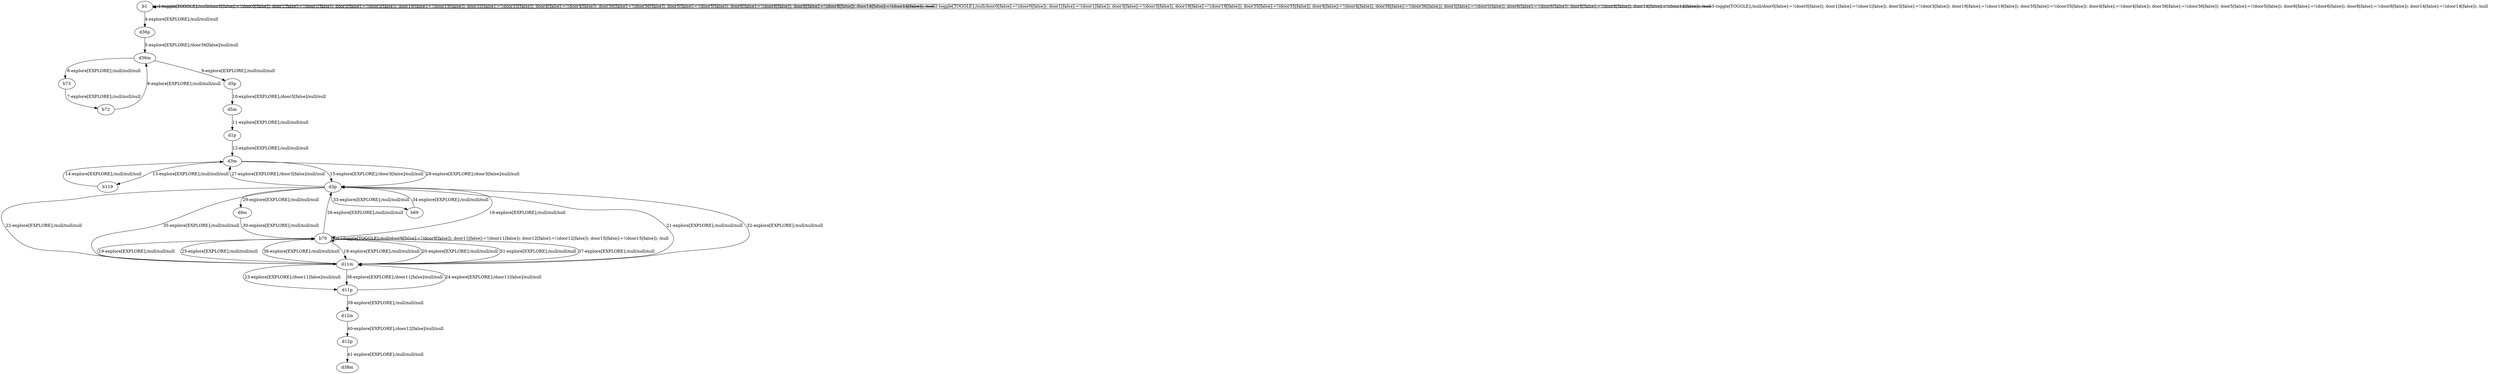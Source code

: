 # Total number of goals covered by this test: 1
# d12p --> d38m

digraph g {
"b1" -> "b1" [label = "1-toggle[TOGGLE];/null/door0[false]:=!(door0[false]); door1[false]:=!(door1[false]); door3[false]:=!(door3[false]); door19[false]:=!(door19[false]); door35[false]:=!(door35[false]); door4[false]:=!(door4[false]); door36[false]:=!(door36[false]); door5[false]:=!(door5[false]); door6[false]:=!(door6[false]); door8[false]:=!(door8[false]); door14[false]:=!(door14[false]); /null"];
"b1" -> "b1" [label = "2-toggle[TOGGLE];/null/door0[false]:=!(door0[false]); door1[false]:=!(door1[false]); door3[false]:=!(door3[false]); door19[false]:=!(door19[false]); door35[false]:=!(door35[false]); door4[false]:=!(door4[false]); door36[false]:=!(door36[false]); door5[false]:=!(door5[false]); door6[false]:=!(door6[false]); door8[false]:=!(door8[false]); door14[false]:=!(door14[false]); /null"];
"b1" -> "b1" [label = "3-toggle[TOGGLE];/null/door0[false]:=!(door0[false]); door1[false]:=!(door1[false]); door3[false]:=!(door3[false]); door19[false]:=!(door19[false]); door35[false]:=!(door35[false]); door4[false]:=!(door4[false]); door36[false]:=!(door36[false]); door5[false]:=!(door5[false]); door6[false]:=!(door6[false]); door8[false]:=!(door8[false]); door14[false]:=!(door14[false]); /null"];
"b1" -> "d36p" [label = "4-explore[EXPLORE];/null/null/null"];
"d36p" -> "d36m" [label = "5-explore[EXPLORE];/door36[false]/null/null"];
"d36m" -> "b73" [label = "6-explore[EXPLORE];/null/null/null"];
"b73" -> "b72" [label = "7-explore[EXPLORE];/null/null/null"];
"b72" -> "d36m" [label = "8-explore[EXPLORE];/null/null/null"];
"d36m" -> "d5p" [label = "9-explore[EXPLORE];/null/null/null"];
"d5p" -> "d5m" [label = "10-explore[EXPLORE];/door5[false]/null/null"];
"d5m" -> "d1p" [label = "11-explore[EXPLORE];/null/null/null"];
"d1p" -> "d3m" [label = "12-explore[EXPLORE];/null/null/null"];
"d3m" -> "b119" [label = "13-explore[EXPLORE];/null/null/null"];
"b119" -> "d3m" [label = "14-explore[EXPLORE];/null/null/null"];
"d3m" -> "d3p" [label = "15-explore[EXPLORE];/door3[false]/null/null"];
"d3p" -> "b70" [label = "16-explore[EXPLORE];/null/null/null"];
"b70" -> "b70" [label = "17-toggle[TOGGLE];/null/door9[false]:=!(door9[false]); door11[false]:=!(door11[false]); door12[false]:=!(door12[false]); door15[false]:=!(door15[false]); /null"];
"b70" -> "d11m" [label = "18-explore[EXPLORE];/null/null/null"];
"d11m" -> "b70" [label = "19-explore[EXPLORE];/null/null/null"];
"b70" -> "d11m" [label = "20-explore[EXPLORE];/null/null/null"];
"d11m" -> "d3p" [label = "21-explore[EXPLORE];/null/null/null"];
"d3p" -> "d11m" [label = "22-explore[EXPLORE];/null/null/null"];
"d11m" -> "d11p" [label = "23-explore[EXPLORE];/door11[false]/null/null"];
"d11p" -> "d11m" [label = "24-explore[EXPLORE];/door11[false]/null/null"];
"d11m" -> "b70" [label = "25-explore[EXPLORE];/null/null/null"];
"b70" -> "d3p" [label = "26-explore[EXPLORE];/null/null/null"];
"d3p" -> "d3m" [label = "27-explore[EXPLORE];/door3[false]/null/null"];
"d3m" -> "d3p" [label = "28-explore[EXPLORE];/door3[false]/null/null"];
"d3p" -> "d9m" [label = "29-explore[EXPLORE];/null/null/null"];
"d9m" -> "b70" [label = "30-explore[EXPLORE];/null/null/null"];
"b70" -> "d11m" [label = "31-explore[EXPLORE];/null/null/null"];
"d11m" -> "d3p" [label = "32-explore[EXPLORE];/null/null/null"];
"d3p" -> "b69" [label = "33-explore[EXPLORE];/null/null/null"];
"b69" -> "d3p" [label = "34-explore[EXPLORE];/null/null/null"];
"d3p" -> "d11m" [label = "35-explore[EXPLORE];/null/null/null"];
"d11m" -> "b70" [label = "36-explore[EXPLORE];/null/null/null"];
"b70" -> "d11m" [label = "37-explore[EXPLORE];/null/null/null"];
"d11m" -> "d11p" [label = "38-explore[EXPLORE];/door11[false]/null/null"];
"d11p" -> "d12m" [label = "39-explore[EXPLORE];/null/null/null"];
"d12m" -> "d12p" [label = "40-explore[EXPLORE];/door12[false]/null/null"];
"d12p" -> "d38m" [label = "41-explore[EXPLORE];/null/null/null"];
}